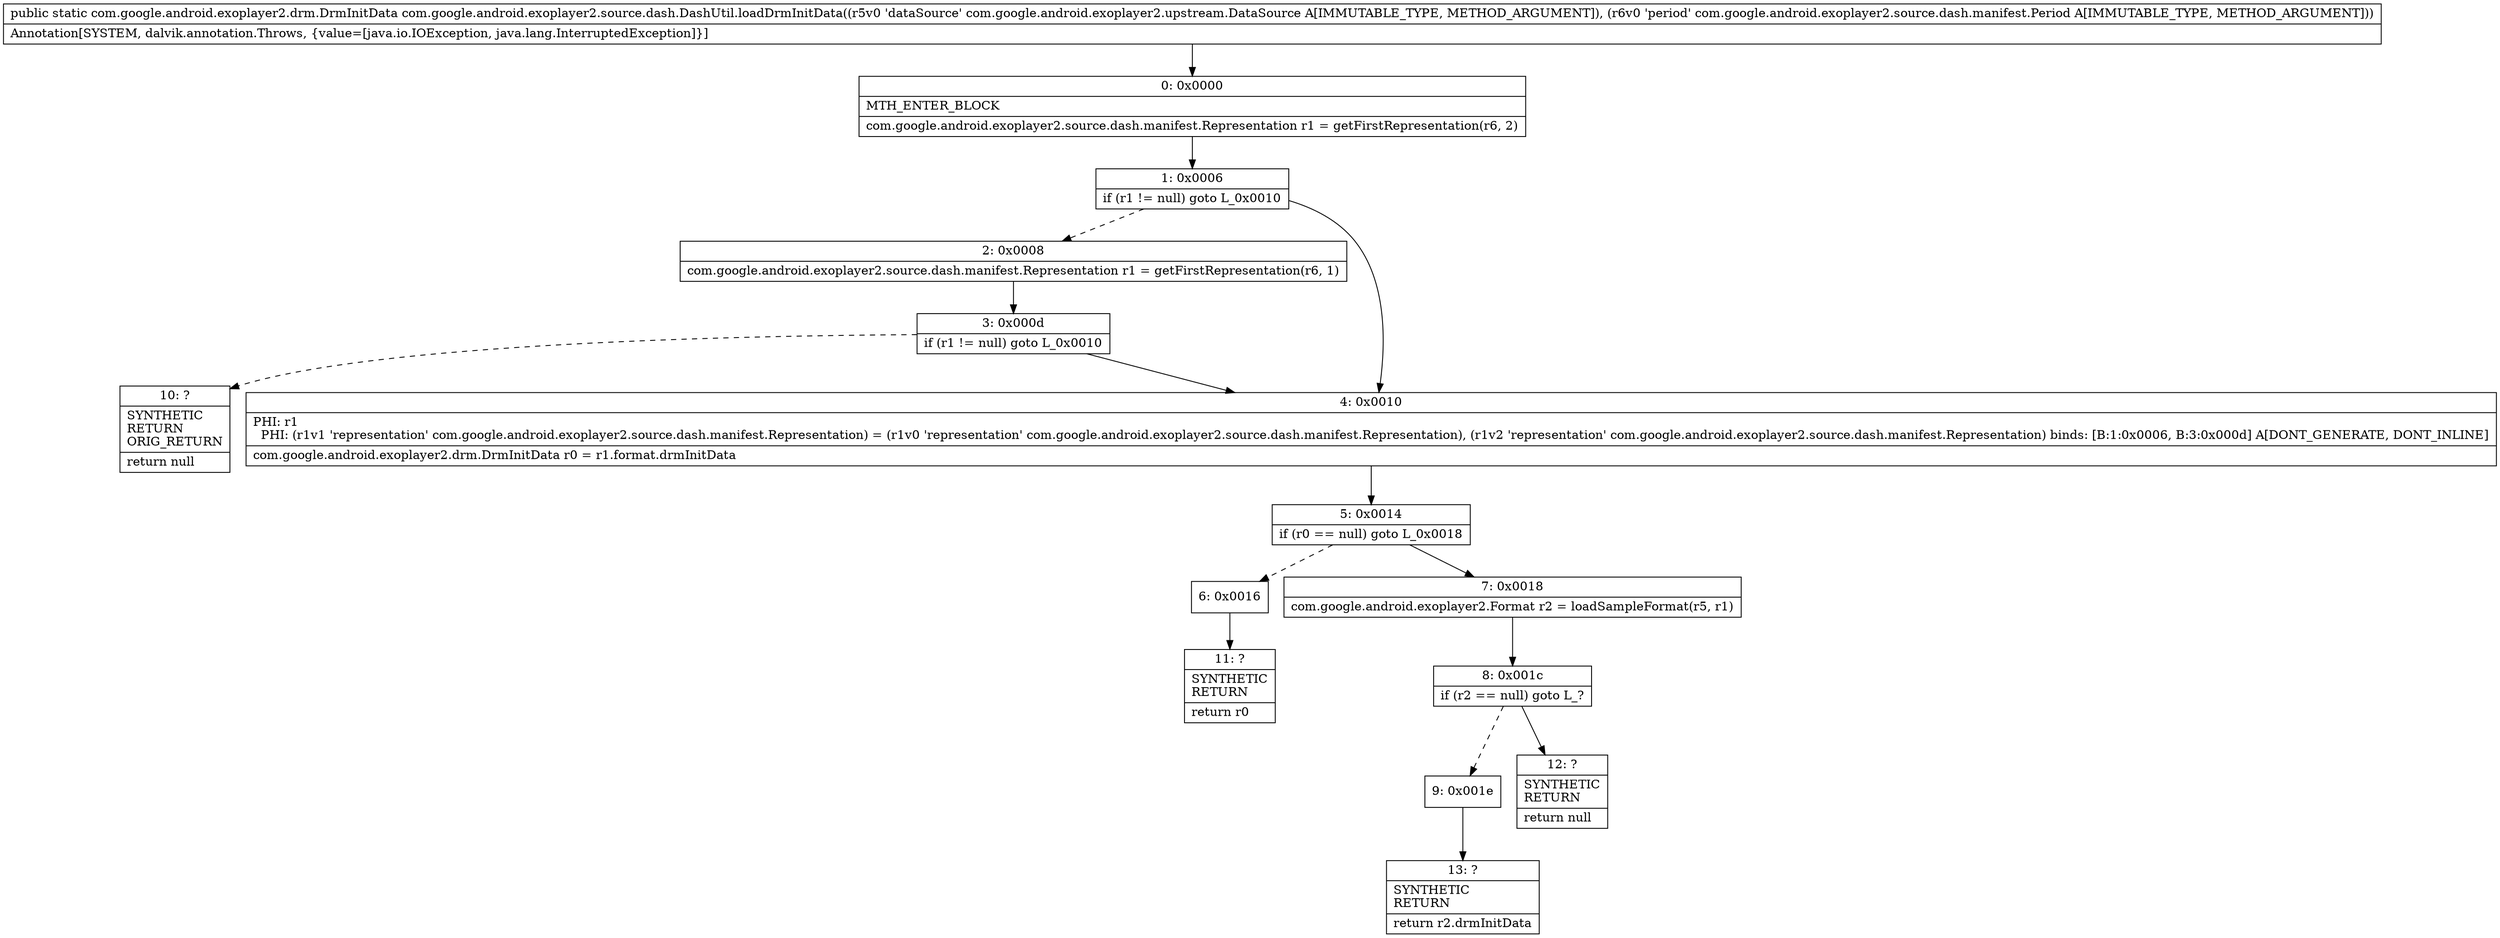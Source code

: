 digraph "CFG forcom.google.android.exoplayer2.source.dash.DashUtil.loadDrmInitData(Lcom\/google\/android\/exoplayer2\/upstream\/DataSource;Lcom\/google\/android\/exoplayer2\/source\/dash\/manifest\/Period;)Lcom\/google\/android\/exoplayer2\/drm\/DrmInitData;" {
Node_0 [shape=record,label="{0\:\ 0x0000|MTH_ENTER_BLOCK\l|com.google.android.exoplayer2.source.dash.manifest.Representation r1 = getFirstRepresentation(r6, 2)\l}"];
Node_1 [shape=record,label="{1\:\ 0x0006|if (r1 != null) goto L_0x0010\l}"];
Node_2 [shape=record,label="{2\:\ 0x0008|com.google.android.exoplayer2.source.dash.manifest.Representation r1 = getFirstRepresentation(r6, 1)\l}"];
Node_3 [shape=record,label="{3\:\ 0x000d|if (r1 != null) goto L_0x0010\l}"];
Node_4 [shape=record,label="{4\:\ 0x0010|PHI: r1 \l  PHI: (r1v1 'representation' com.google.android.exoplayer2.source.dash.manifest.Representation) = (r1v0 'representation' com.google.android.exoplayer2.source.dash.manifest.Representation), (r1v2 'representation' com.google.android.exoplayer2.source.dash.manifest.Representation) binds: [B:1:0x0006, B:3:0x000d] A[DONT_GENERATE, DONT_INLINE]\l|com.google.android.exoplayer2.drm.DrmInitData r0 = r1.format.drmInitData\l}"];
Node_5 [shape=record,label="{5\:\ 0x0014|if (r0 == null) goto L_0x0018\l}"];
Node_6 [shape=record,label="{6\:\ 0x0016}"];
Node_7 [shape=record,label="{7\:\ 0x0018|com.google.android.exoplayer2.Format r2 = loadSampleFormat(r5, r1)\l}"];
Node_8 [shape=record,label="{8\:\ 0x001c|if (r2 == null) goto L_?\l}"];
Node_9 [shape=record,label="{9\:\ 0x001e}"];
Node_10 [shape=record,label="{10\:\ ?|SYNTHETIC\lRETURN\lORIG_RETURN\l|return null\l}"];
Node_11 [shape=record,label="{11\:\ ?|SYNTHETIC\lRETURN\l|return r0\l}"];
Node_12 [shape=record,label="{12\:\ ?|SYNTHETIC\lRETURN\l|return null\l}"];
Node_13 [shape=record,label="{13\:\ ?|SYNTHETIC\lRETURN\l|return r2.drmInitData\l}"];
MethodNode[shape=record,label="{public static com.google.android.exoplayer2.drm.DrmInitData com.google.android.exoplayer2.source.dash.DashUtil.loadDrmInitData((r5v0 'dataSource' com.google.android.exoplayer2.upstream.DataSource A[IMMUTABLE_TYPE, METHOD_ARGUMENT]), (r6v0 'period' com.google.android.exoplayer2.source.dash.manifest.Period A[IMMUTABLE_TYPE, METHOD_ARGUMENT]))  | Annotation[SYSTEM, dalvik.annotation.Throws, \{value=[java.io.IOException, java.lang.InterruptedException]\}]\l}"];
MethodNode -> Node_0;
Node_0 -> Node_1;
Node_1 -> Node_2[style=dashed];
Node_1 -> Node_4;
Node_2 -> Node_3;
Node_3 -> Node_4;
Node_3 -> Node_10[style=dashed];
Node_4 -> Node_5;
Node_5 -> Node_6[style=dashed];
Node_5 -> Node_7;
Node_6 -> Node_11;
Node_7 -> Node_8;
Node_8 -> Node_9[style=dashed];
Node_8 -> Node_12;
Node_9 -> Node_13;
}

